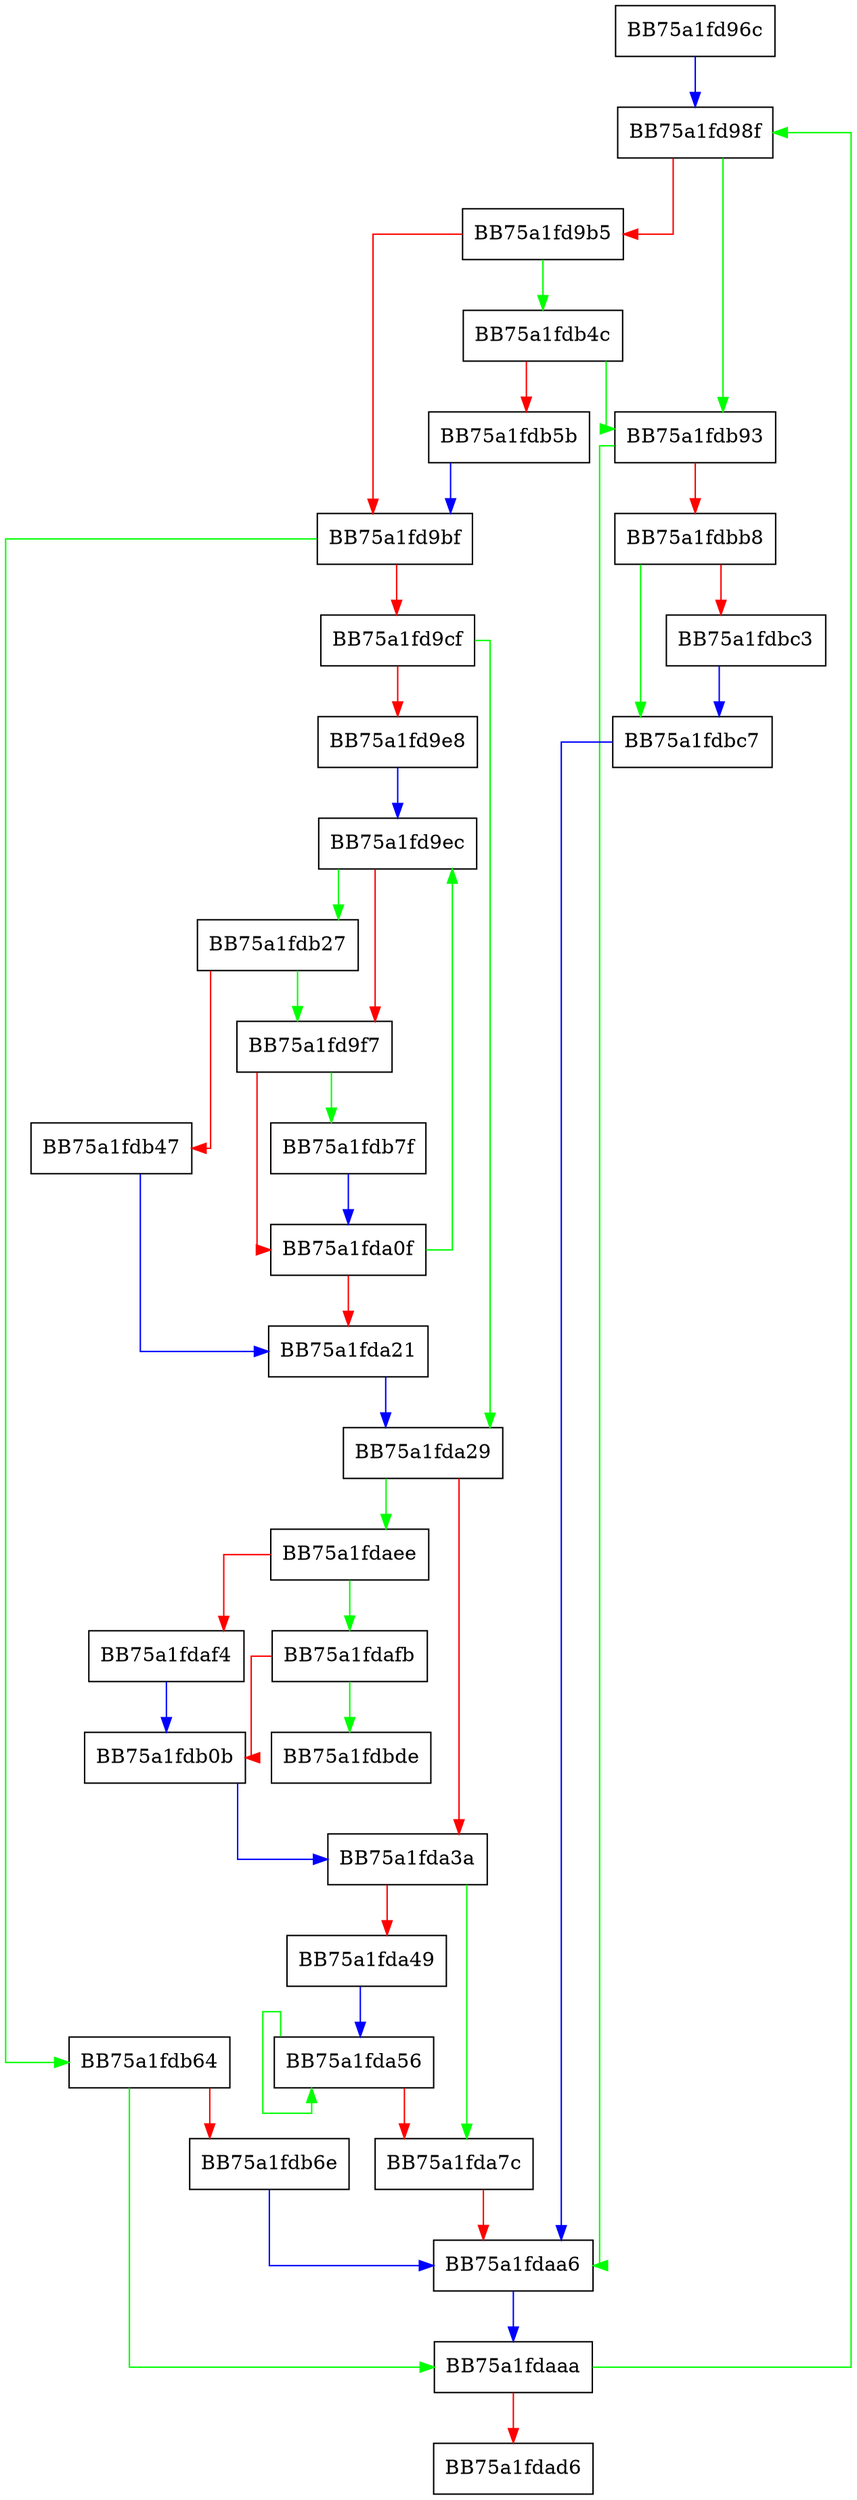 digraph luaV_concat {
  node [shape="box"];
  graph [splines=ortho];
  BB75a1fd96c -> BB75a1fd98f [color="blue"];
  BB75a1fd98f -> BB75a1fdb93 [color="green"];
  BB75a1fd98f -> BB75a1fd9b5 [color="red"];
  BB75a1fd9b5 -> BB75a1fdb4c [color="green"];
  BB75a1fd9b5 -> BB75a1fd9bf [color="red"];
  BB75a1fd9bf -> BB75a1fdb64 [color="green"];
  BB75a1fd9bf -> BB75a1fd9cf [color="red"];
  BB75a1fd9cf -> BB75a1fda29 [color="green"];
  BB75a1fd9cf -> BB75a1fd9e8 [color="red"];
  BB75a1fd9e8 -> BB75a1fd9ec [color="blue"];
  BB75a1fd9ec -> BB75a1fdb27 [color="green"];
  BB75a1fd9ec -> BB75a1fd9f7 [color="red"];
  BB75a1fd9f7 -> BB75a1fdb7f [color="green"];
  BB75a1fd9f7 -> BB75a1fda0f [color="red"];
  BB75a1fda0f -> BB75a1fd9ec [color="green"];
  BB75a1fda0f -> BB75a1fda21 [color="red"];
  BB75a1fda21 -> BB75a1fda29 [color="blue"];
  BB75a1fda29 -> BB75a1fdaee [color="green"];
  BB75a1fda29 -> BB75a1fda3a [color="red"];
  BB75a1fda3a -> BB75a1fda7c [color="green"];
  BB75a1fda3a -> BB75a1fda49 [color="red"];
  BB75a1fda49 -> BB75a1fda56 [color="blue"];
  BB75a1fda56 -> BB75a1fda56 [color="green"];
  BB75a1fda56 -> BB75a1fda7c [color="red"];
  BB75a1fda7c -> BB75a1fdaa6 [color="red"];
  BB75a1fdaa6 -> BB75a1fdaaa [color="blue"];
  BB75a1fdaaa -> BB75a1fd98f [color="green"];
  BB75a1fdaaa -> BB75a1fdad6 [color="red"];
  BB75a1fdaee -> BB75a1fdafb [color="green"];
  BB75a1fdaee -> BB75a1fdaf4 [color="red"];
  BB75a1fdaf4 -> BB75a1fdb0b [color="blue"];
  BB75a1fdafb -> BB75a1fdbde [color="green"];
  BB75a1fdafb -> BB75a1fdb0b [color="red"];
  BB75a1fdb0b -> BB75a1fda3a [color="blue"];
  BB75a1fdb27 -> BB75a1fd9f7 [color="green"];
  BB75a1fdb27 -> BB75a1fdb47 [color="red"];
  BB75a1fdb47 -> BB75a1fda21 [color="blue"];
  BB75a1fdb4c -> BB75a1fdb93 [color="green"];
  BB75a1fdb4c -> BB75a1fdb5b [color="red"];
  BB75a1fdb5b -> BB75a1fd9bf [color="blue"];
  BB75a1fdb64 -> BB75a1fdaaa [color="green"];
  BB75a1fdb64 -> BB75a1fdb6e [color="red"];
  BB75a1fdb6e -> BB75a1fdaa6 [color="blue"];
  BB75a1fdb7f -> BB75a1fda0f [color="blue"];
  BB75a1fdb93 -> BB75a1fdaa6 [color="green"];
  BB75a1fdb93 -> BB75a1fdbb8 [color="red"];
  BB75a1fdbb8 -> BB75a1fdbc7 [color="green"];
  BB75a1fdbb8 -> BB75a1fdbc3 [color="red"];
  BB75a1fdbc3 -> BB75a1fdbc7 [color="blue"];
  BB75a1fdbc7 -> BB75a1fdaa6 [color="blue"];
}